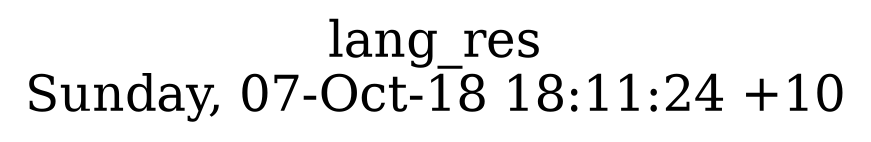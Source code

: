 digraph G {
fontsize="24";
label="lang_res\nSunday, 07-Oct-18 18:11:24 +10";
nojustify=true;
ordering=out;
rankdir=LR;
size="30";
}

